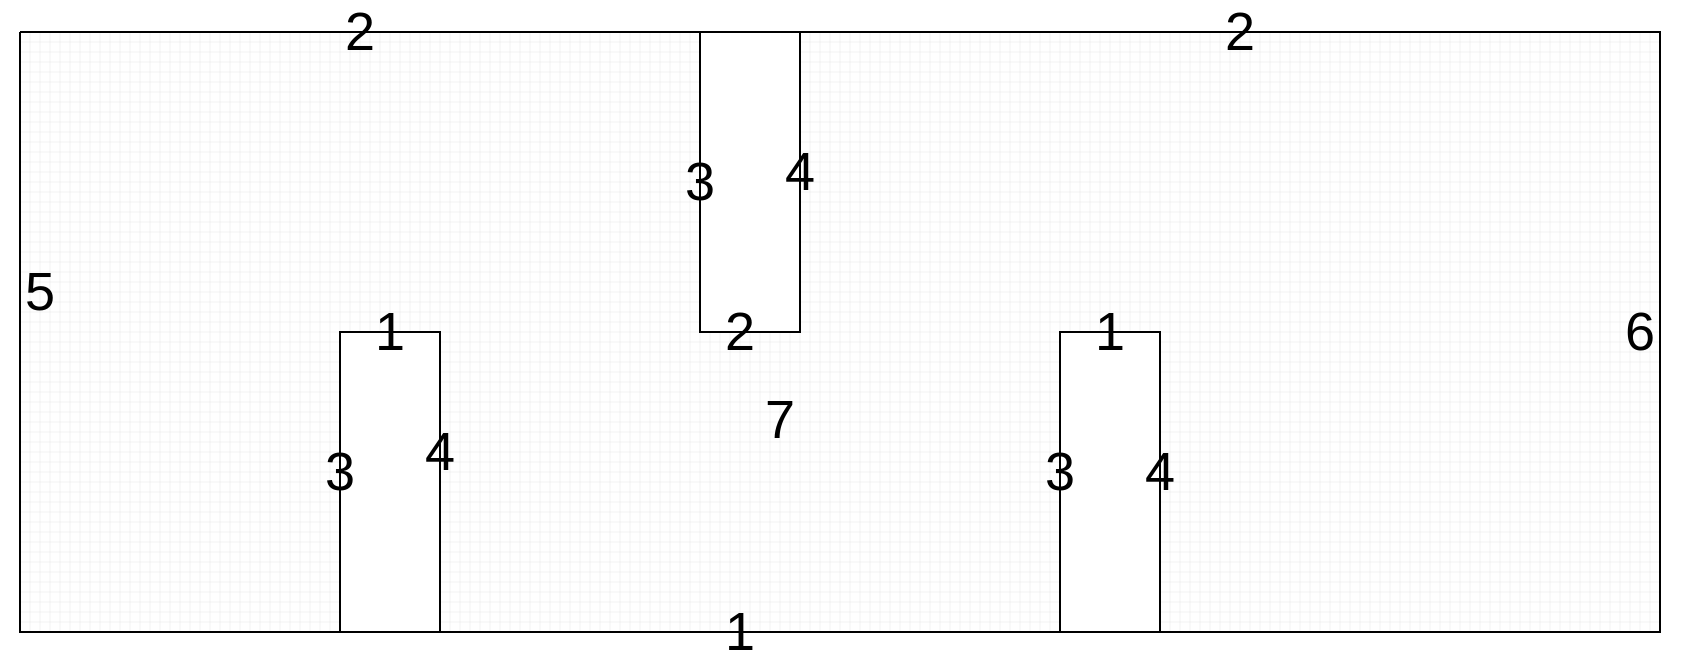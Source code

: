<mxfile version="14.6.3" type="device"><diagram id="uaTbi-3qnn1r_i25kTLJ" name="Page-1"><mxGraphModel dx="1791" dy="588" grid="1" gridSize="10" guides="1" tooltips="1" connect="1" arrows="1" fold="1" page="1" pageScale="1" pageWidth="827" pageHeight="1169" math="0" shadow="0"><root><mxCell id="0"/><mxCell id="1" parent="0"/><mxCell id="m-lLIEhBlAxsHOwFIff2-5" value="" style="verticalLabelPosition=bottom;verticalAlign=top;html=1;shape=mxgraph.basic.patternFillRect;fillStyle=grid;step=5;fillStrokeWidth=0.2;fillStrokeColor=#dddddd;" parent="1" vertex="1"><mxGeometry x="-10" y="100" width="820" height="300" as="geometry"/></mxCell><mxCell id="m-lLIEhBlAxsHOwFIff2-6" value="" style="verticalLabelPosition=bottom;verticalAlign=top;html=1;shape=mxgraph.basic.rect;fillColor2=none;strokeWidth=1;size=20;indent=5;" parent="1" vertex="1"><mxGeometry x="150" y="250" width="50" height="150" as="geometry"/></mxCell><mxCell id="m-lLIEhBlAxsHOwFIff2-7" value="" style="verticalLabelPosition=bottom;verticalAlign=top;html=1;shape=mxgraph.basic.rect;fillColor2=none;strokeWidth=1;size=20;indent=5;" parent="1" vertex="1"><mxGeometry x="330" y="100" width="50" height="150" as="geometry"/></mxCell><mxCell id="m-lLIEhBlAxsHOwFIff2-8" value="" style="verticalLabelPosition=bottom;verticalAlign=top;html=1;shape=mxgraph.basic.rect;fillColor2=none;strokeWidth=1;size=20;indent=5;" parent="1" vertex="1"><mxGeometry x="510" y="250" width="50" height="150" as="geometry"/></mxCell><mxCell id="FErRy5Br9aF---TSR1_L-1" value="&lt;font style=&quot;font-size: 27px&quot;&gt;1&lt;/font&gt;" style="text;html=1;strokeColor=none;fillColor=none;align=center;verticalAlign=middle;whiteSpace=wrap;rounded=0;strokeWidth=6;" parent="1" vertex="1"><mxGeometry x="330" y="390" width="40" height="20" as="geometry"/></mxCell><mxCell id="FErRy5Br9aF---TSR1_L-2" value="&lt;font style=&quot;font-size: 27px&quot;&gt;1&lt;/font&gt;" style="text;html=1;strokeColor=none;fillColor=none;align=center;verticalAlign=middle;whiteSpace=wrap;rounded=0;strokeWidth=6;" parent="1" vertex="1"><mxGeometry x="155" y="240" width="40" height="20" as="geometry"/></mxCell><mxCell id="FErRy5Br9aF---TSR1_L-3" value="&lt;font style=&quot;font-size: 27px&quot;&gt;1&lt;/font&gt;" style="text;html=1;strokeColor=none;fillColor=none;align=center;verticalAlign=middle;whiteSpace=wrap;rounded=0;strokeWidth=6;" parent="1" vertex="1"><mxGeometry x="515" y="240" width="40" height="20" as="geometry"/></mxCell><mxCell id="FErRy5Br9aF---TSR1_L-4" value="&lt;font style=&quot;font-size: 27px&quot;&gt;2&lt;/font&gt;" style="text;html=1;strokeColor=none;fillColor=none;align=center;verticalAlign=middle;whiteSpace=wrap;rounded=0;strokeWidth=6;" parent="1" vertex="1"><mxGeometry x="580" y="90" width="40" height="20" as="geometry"/></mxCell><mxCell id="FErRy5Br9aF---TSR1_L-5" value="&lt;font style=&quot;font-size: 27px&quot;&gt;2&lt;/font&gt;" style="text;html=1;strokeColor=none;fillColor=none;align=center;verticalAlign=middle;whiteSpace=wrap;rounded=0;strokeWidth=6;" parent="1" vertex="1"><mxGeometry x="140" y="90" width="40" height="20" as="geometry"/></mxCell><mxCell id="FErRy5Br9aF---TSR1_L-6" value="&lt;font style=&quot;font-size: 27px&quot;&gt;2&lt;/font&gt;" style="text;html=1;strokeColor=none;fillColor=none;align=center;verticalAlign=middle;whiteSpace=wrap;rounded=0;strokeWidth=6;" parent="1" vertex="1"><mxGeometry x="330" y="240" width="40" height="20" as="geometry"/></mxCell><mxCell id="FErRy5Br9aF---TSR1_L-10" value="&lt;font style=&quot;font-size: 27px&quot;&gt;3&lt;/font&gt;" style="text;html=1;strokeColor=none;fillColor=none;align=center;verticalAlign=middle;whiteSpace=wrap;rounded=0;strokeWidth=6;" parent="1" vertex="1"><mxGeometry x="310" y="165" width="40" height="20" as="geometry"/></mxCell><mxCell id="FErRy5Br9aF---TSR1_L-12" value="&lt;font style=&quot;font-size: 27px&quot;&gt;3&lt;/font&gt;" style="text;html=1;strokeColor=none;fillColor=none;align=center;verticalAlign=middle;whiteSpace=wrap;rounded=0;strokeWidth=6;" parent="1" vertex="1"><mxGeometry x="490" y="310" width="40" height="20" as="geometry"/></mxCell><mxCell id="FErRy5Br9aF---TSR1_L-13" value="&lt;font style=&quot;font-size: 27px&quot;&gt;3&lt;/font&gt;" style="text;html=1;strokeColor=none;fillColor=none;align=center;verticalAlign=middle;whiteSpace=wrap;rounded=0;strokeWidth=6;" parent="1" vertex="1"><mxGeometry x="130" y="310" width="40" height="20" as="geometry"/></mxCell><mxCell id="FErRy5Br9aF---TSR1_L-15" value="&lt;font style=&quot;font-size: 27px&quot;&gt;4&lt;/font&gt;" style="text;html=1;strokeColor=none;fillColor=none;align=center;verticalAlign=middle;whiteSpace=wrap;rounded=0;strokeWidth=6;" parent="1" vertex="1"><mxGeometry x="180" y="300" width="40" height="20" as="geometry"/></mxCell><mxCell id="FErRy5Br9aF---TSR1_L-16" value="&lt;font style=&quot;font-size: 27px&quot;&gt;4&lt;/font&gt;" style="text;html=1;strokeColor=none;fillColor=none;align=center;verticalAlign=middle;whiteSpace=wrap;rounded=0;strokeWidth=6;" parent="1" vertex="1"><mxGeometry x="540" y="310" width="40" height="20" as="geometry"/></mxCell><mxCell id="FErRy5Br9aF---TSR1_L-17" value="&lt;font style=&quot;font-size: 27px&quot;&gt;4&lt;/font&gt;" style="text;html=1;strokeColor=none;fillColor=none;align=center;verticalAlign=middle;whiteSpace=wrap;rounded=0;strokeWidth=6;" parent="1" vertex="1"><mxGeometry x="360" y="160" width="40" height="20" as="geometry"/></mxCell><mxCell id="FErRy5Br9aF---TSR1_L-18" value="&lt;font style=&quot;font-size: 27px&quot;&gt;5&lt;/font&gt;" style="text;html=1;strokeColor=none;fillColor=none;align=center;verticalAlign=middle;whiteSpace=wrap;rounded=0;strokeWidth=6;" parent="1" vertex="1"><mxGeometry x="-20" y="220" width="40" height="20" as="geometry"/></mxCell><mxCell id="FErRy5Br9aF---TSR1_L-19" value="&lt;font style=&quot;font-size: 27px&quot;&gt;6&lt;/font&gt;" style="text;html=1;strokeColor=none;fillColor=none;align=center;verticalAlign=middle;whiteSpace=wrap;rounded=0;strokeWidth=6;" parent="1" vertex="1"><mxGeometry x="780" y="240" width="40" height="20" as="geometry"/></mxCell><mxCell id="JyWd7PJDkmxuD7zKPVnP-2" value="&lt;font style=&quot;font-size: 27px&quot;&gt;7&lt;br&gt;&lt;br&gt;&lt;/font&gt;" style="text;html=1;strokeColor=none;fillColor=none;align=center;verticalAlign=middle;whiteSpace=wrap;rounded=0;strokeWidth=6;" vertex="1" parent="1"><mxGeometry x="350" y="310" width="40" as="geometry"/></mxCell></root></mxGraphModel></diagram></mxfile>